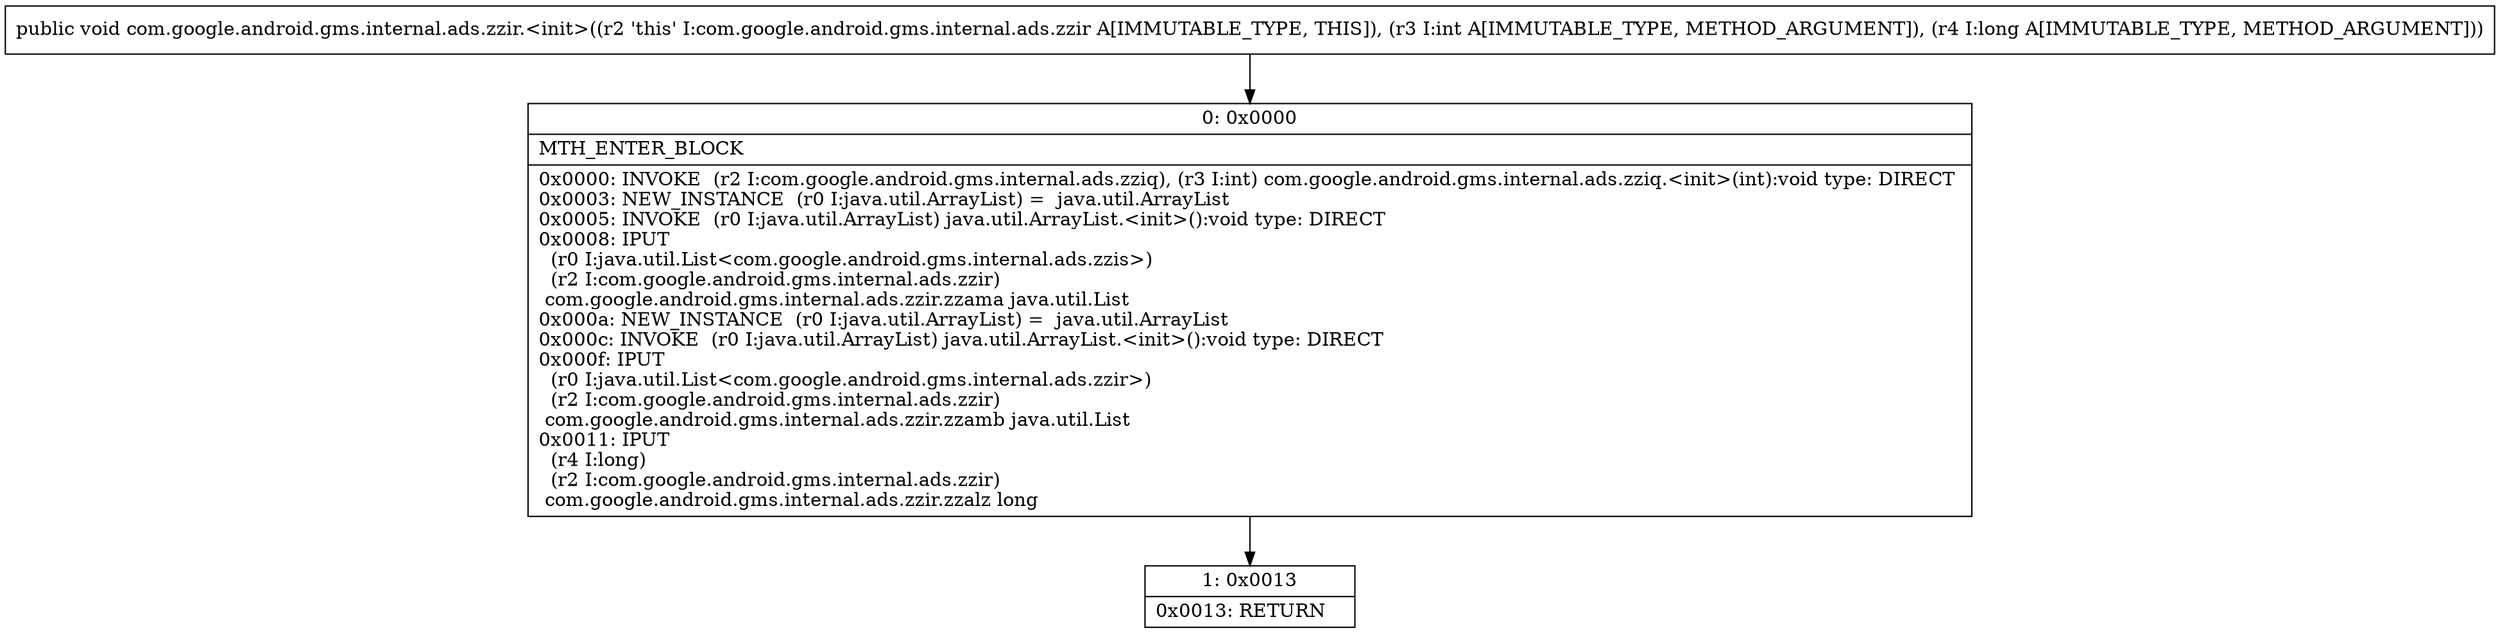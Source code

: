 digraph "CFG forcom.google.android.gms.internal.ads.zzir.\<init\>(IJ)V" {
Node_0 [shape=record,label="{0\:\ 0x0000|MTH_ENTER_BLOCK\l|0x0000: INVOKE  (r2 I:com.google.android.gms.internal.ads.zziq), (r3 I:int) com.google.android.gms.internal.ads.zziq.\<init\>(int):void type: DIRECT \l0x0003: NEW_INSTANCE  (r0 I:java.util.ArrayList) =  java.util.ArrayList \l0x0005: INVOKE  (r0 I:java.util.ArrayList) java.util.ArrayList.\<init\>():void type: DIRECT \l0x0008: IPUT  \l  (r0 I:java.util.List\<com.google.android.gms.internal.ads.zzis\>)\l  (r2 I:com.google.android.gms.internal.ads.zzir)\l com.google.android.gms.internal.ads.zzir.zzama java.util.List \l0x000a: NEW_INSTANCE  (r0 I:java.util.ArrayList) =  java.util.ArrayList \l0x000c: INVOKE  (r0 I:java.util.ArrayList) java.util.ArrayList.\<init\>():void type: DIRECT \l0x000f: IPUT  \l  (r0 I:java.util.List\<com.google.android.gms.internal.ads.zzir\>)\l  (r2 I:com.google.android.gms.internal.ads.zzir)\l com.google.android.gms.internal.ads.zzir.zzamb java.util.List \l0x0011: IPUT  \l  (r4 I:long)\l  (r2 I:com.google.android.gms.internal.ads.zzir)\l com.google.android.gms.internal.ads.zzir.zzalz long \l}"];
Node_1 [shape=record,label="{1\:\ 0x0013|0x0013: RETURN   \l}"];
MethodNode[shape=record,label="{public void com.google.android.gms.internal.ads.zzir.\<init\>((r2 'this' I:com.google.android.gms.internal.ads.zzir A[IMMUTABLE_TYPE, THIS]), (r3 I:int A[IMMUTABLE_TYPE, METHOD_ARGUMENT]), (r4 I:long A[IMMUTABLE_TYPE, METHOD_ARGUMENT])) }"];
MethodNode -> Node_0;
Node_0 -> Node_1;
}

